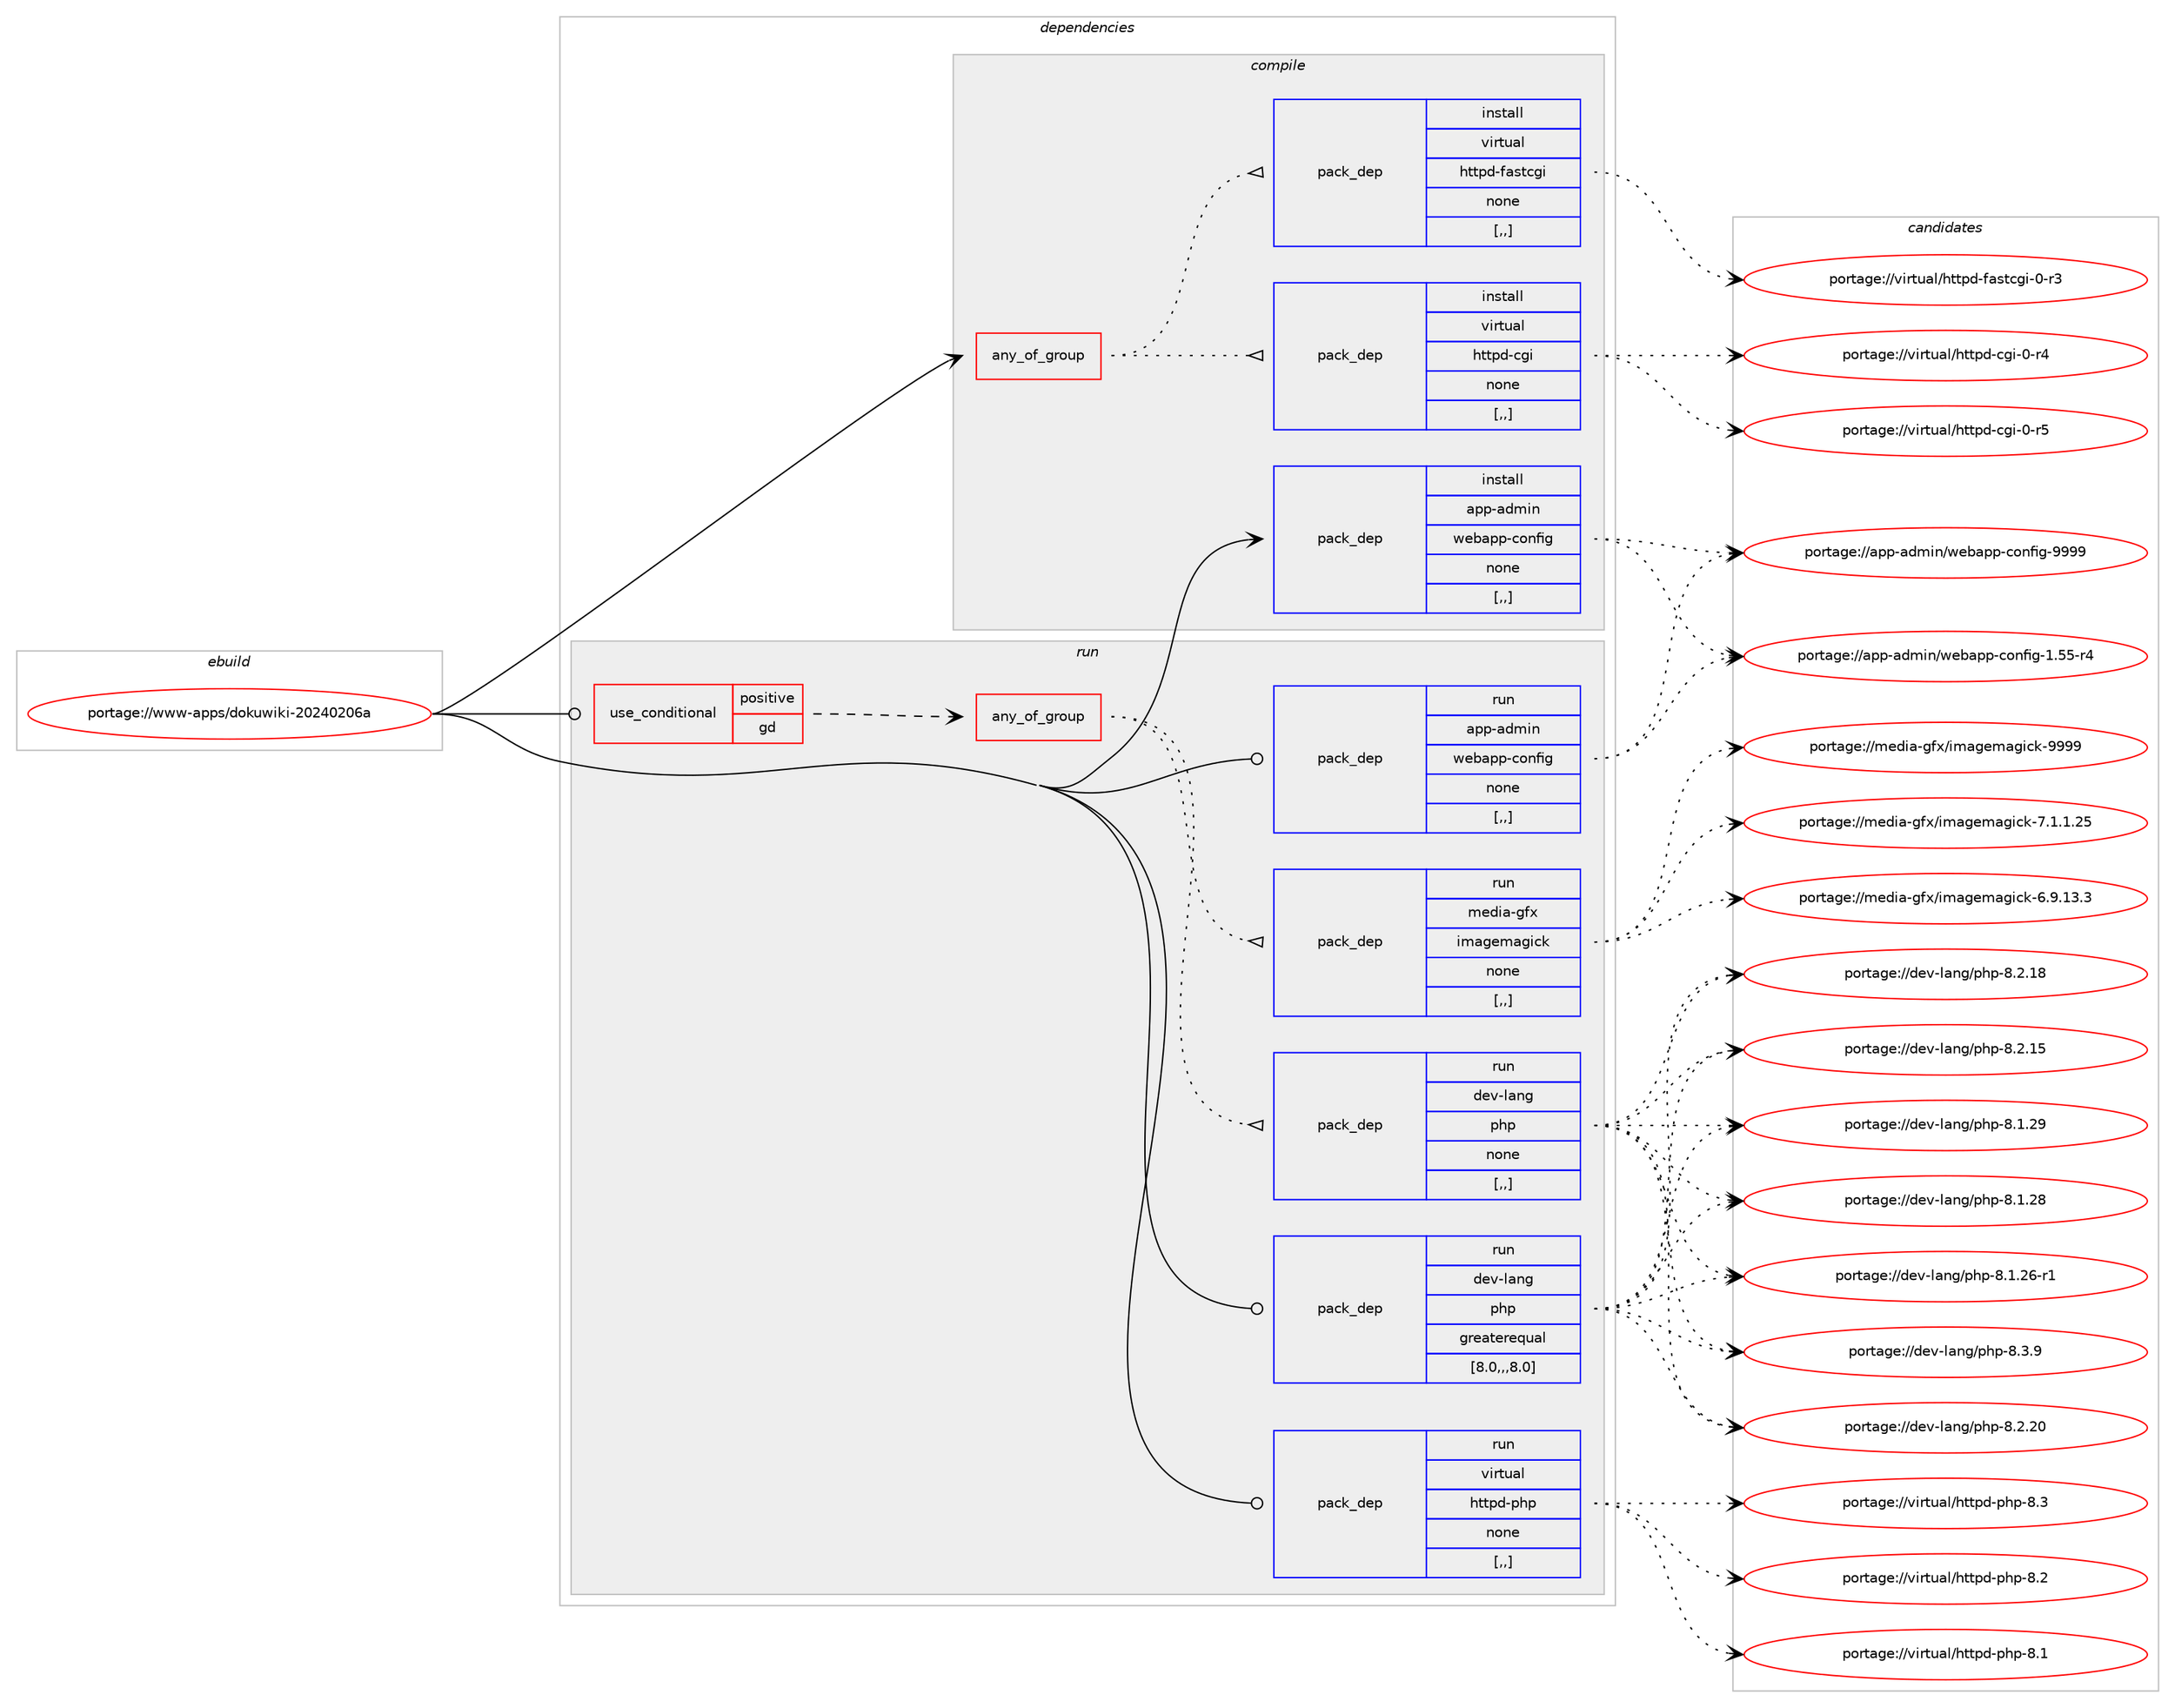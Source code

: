 digraph prolog {

# *************
# Graph options
# *************

newrank=true;
concentrate=true;
compound=true;
graph [rankdir=LR,fontname=Helvetica,fontsize=10,ranksep=1.5];#, ranksep=2.5, nodesep=0.2];
edge  [arrowhead=vee];
node  [fontname=Helvetica,fontsize=10];

# **********
# The ebuild
# **********

subgraph cluster_leftcol {
color=gray;
label=<<i>ebuild</i>>;
id [label="portage://www-apps/dokuwiki-20240206a", color=red, width=4, href="../www-apps/dokuwiki-20240206a.svg"];
}

# ****************
# The dependencies
# ****************

subgraph cluster_midcol {
color=gray;
label=<<i>dependencies</i>>;
subgraph cluster_compile {
fillcolor="#eeeeee";
style=filled;
label=<<i>compile</i>>;
subgraph any66 {
dependency3018 [label=<<TABLE BORDER="0" CELLBORDER="1" CELLSPACING="0" CELLPADDING="4"><TR><TD CELLPADDING="10">any_of_group</TD></TR></TABLE>>, shape=none, color=red];subgraph pack2414 {
dependency3019 [label=<<TABLE BORDER="0" CELLBORDER="1" CELLSPACING="0" CELLPADDING="4" WIDTH="220"><TR><TD ROWSPAN="6" CELLPADDING="30">pack_dep</TD></TR><TR><TD WIDTH="110">install</TD></TR><TR><TD>virtual</TD></TR><TR><TD>httpd-cgi</TD></TR><TR><TD>none</TD></TR><TR><TD>[,,]</TD></TR></TABLE>>, shape=none, color=blue];
}
dependency3018:e -> dependency3019:w [weight=20,style="dotted",arrowhead="oinv"];
subgraph pack2415 {
dependency3020 [label=<<TABLE BORDER="0" CELLBORDER="1" CELLSPACING="0" CELLPADDING="4" WIDTH="220"><TR><TD ROWSPAN="6" CELLPADDING="30">pack_dep</TD></TR><TR><TD WIDTH="110">install</TD></TR><TR><TD>virtual</TD></TR><TR><TD>httpd-fastcgi</TD></TR><TR><TD>none</TD></TR><TR><TD>[,,]</TD></TR></TABLE>>, shape=none, color=blue];
}
dependency3018:e -> dependency3020:w [weight=20,style="dotted",arrowhead="oinv"];
}
id:e -> dependency3018:w [weight=20,style="solid",arrowhead="vee"];
subgraph pack2416 {
dependency3021 [label=<<TABLE BORDER="0" CELLBORDER="1" CELLSPACING="0" CELLPADDING="4" WIDTH="220"><TR><TD ROWSPAN="6" CELLPADDING="30">pack_dep</TD></TR><TR><TD WIDTH="110">install</TD></TR><TR><TD>app-admin</TD></TR><TR><TD>webapp-config</TD></TR><TR><TD>none</TD></TR><TR><TD>[,,]</TD></TR></TABLE>>, shape=none, color=blue];
}
id:e -> dependency3021:w [weight=20,style="solid",arrowhead="vee"];
}
subgraph cluster_compileandrun {
fillcolor="#eeeeee";
style=filled;
label=<<i>compile and run</i>>;
}
subgraph cluster_run {
fillcolor="#eeeeee";
style=filled;
label=<<i>run</i>>;
subgraph cond540 {
dependency3022 [label=<<TABLE BORDER="0" CELLBORDER="1" CELLSPACING="0" CELLPADDING="4"><TR><TD ROWSPAN="3" CELLPADDING="10">use_conditional</TD></TR><TR><TD>positive</TD></TR><TR><TD>gd</TD></TR></TABLE>>, shape=none, color=red];
subgraph any67 {
dependency3023 [label=<<TABLE BORDER="0" CELLBORDER="1" CELLSPACING="0" CELLPADDING="4"><TR><TD CELLPADDING="10">any_of_group</TD></TR></TABLE>>, shape=none, color=red];subgraph pack2417 {
dependency3024 [label=<<TABLE BORDER="0" CELLBORDER="1" CELLSPACING="0" CELLPADDING="4" WIDTH="220"><TR><TD ROWSPAN="6" CELLPADDING="30">pack_dep</TD></TR><TR><TD WIDTH="110">run</TD></TR><TR><TD>dev-lang</TD></TR><TR><TD>php</TD></TR><TR><TD>none</TD></TR><TR><TD>[,,]</TD></TR></TABLE>>, shape=none, color=blue];
}
dependency3023:e -> dependency3024:w [weight=20,style="dotted",arrowhead="oinv"];
subgraph pack2418 {
dependency3025 [label=<<TABLE BORDER="0" CELLBORDER="1" CELLSPACING="0" CELLPADDING="4" WIDTH="220"><TR><TD ROWSPAN="6" CELLPADDING="30">pack_dep</TD></TR><TR><TD WIDTH="110">run</TD></TR><TR><TD>media-gfx</TD></TR><TR><TD>imagemagick</TD></TR><TR><TD>none</TD></TR><TR><TD>[,,]</TD></TR></TABLE>>, shape=none, color=blue];
}
dependency3023:e -> dependency3025:w [weight=20,style="dotted",arrowhead="oinv"];
}
dependency3022:e -> dependency3023:w [weight=20,style="dashed",arrowhead="vee"];
}
id:e -> dependency3022:w [weight=20,style="solid",arrowhead="odot"];
subgraph pack2419 {
dependency3026 [label=<<TABLE BORDER="0" CELLBORDER="1" CELLSPACING="0" CELLPADDING="4" WIDTH="220"><TR><TD ROWSPAN="6" CELLPADDING="30">pack_dep</TD></TR><TR><TD WIDTH="110">run</TD></TR><TR><TD>app-admin</TD></TR><TR><TD>webapp-config</TD></TR><TR><TD>none</TD></TR><TR><TD>[,,]</TD></TR></TABLE>>, shape=none, color=blue];
}
id:e -> dependency3026:w [weight=20,style="solid",arrowhead="odot"];
subgraph pack2420 {
dependency3027 [label=<<TABLE BORDER="0" CELLBORDER="1" CELLSPACING="0" CELLPADDING="4" WIDTH="220"><TR><TD ROWSPAN="6" CELLPADDING="30">pack_dep</TD></TR><TR><TD WIDTH="110">run</TD></TR><TR><TD>dev-lang</TD></TR><TR><TD>php</TD></TR><TR><TD>greaterequal</TD></TR><TR><TD>[8.0,,,8.0]</TD></TR></TABLE>>, shape=none, color=blue];
}
id:e -> dependency3027:w [weight=20,style="solid",arrowhead="odot"];
subgraph pack2421 {
dependency3028 [label=<<TABLE BORDER="0" CELLBORDER="1" CELLSPACING="0" CELLPADDING="4" WIDTH="220"><TR><TD ROWSPAN="6" CELLPADDING="30">pack_dep</TD></TR><TR><TD WIDTH="110">run</TD></TR><TR><TD>virtual</TD></TR><TR><TD>httpd-php</TD></TR><TR><TD>none</TD></TR><TR><TD>[,,]</TD></TR></TABLE>>, shape=none, color=blue];
}
id:e -> dependency3028:w [weight=20,style="solid",arrowhead="odot"];
}
}

# **************
# The candidates
# **************

subgraph cluster_choices {
rank=same;
color=gray;
label=<<i>candidates</i>>;

subgraph choice2414 {
color=black;
nodesep=1;
choice1181051141161179710847104116116112100459910310545484511453 [label="portage://virtual/httpd-cgi-0-r5", color=red, width=4,href="../virtual/httpd-cgi-0-r5.svg"];
choice1181051141161179710847104116116112100459910310545484511452 [label="portage://virtual/httpd-cgi-0-r4", color=red, width=4,href="../virtual/httpd-cgi-0-r4.svg"];
dependency3019:e -> choice1181051141161179710847104116116112100459910310545484511453:w [style=dotted,weight="100"];
dependency3019:e -> choice1181051141161179710847104116116112100459910310545484511452:w [style=dotted,weight="100"];
}
subgraph choice2415 {
color=black;
nodesep=1;
choice118105114116117971084710411611611210045102971151169910310545484511451 [label="portage://virtual/httpd-fastcgi-0-r3", color=red, width=4,href="../virtual/httpd-fastcgi-0-r3.svg"];
dependency3020:e -> choice118105114116117971084710411611611210045102971151169910310545484511451:w [style=dotted,weight="100"];
}
subgraph choice2416 {
color=black;
nodesep=1;
choice97112112459710010910511047119101989711211245991111101021051034557575757 [label="portage://app-admin/webapp-config-9999", color=red, width=4,href="../app-admin/webapp-config-9999.svg"];
choice971121124597100109105110471191019897112112459911111010210510345494653534511452 [label="portage://app-admin/webapp-config-1.55-r4", color=red, width=4,href="../app-admin/webapp-config-1.55-r4.svg"];
dependency3021:e -> choice97112112459710010910511047119101989711211245991111101021051034557575757:w [style=dotted,weight="100"];
dependency3021:e -> choice971121124597100109105110471191019897112112459911111010210510345494653534511452:w [style=dotted,weight="100"];
}
subgraph choice2417 {
color=black;
nodesep=1;
choice100101118451089711010347112104112455646514657 [label="portage://dev-lang/php-8.3.9", color=red, width=4,href="../dev-lang/php-8.3.9.svg"];
choice10010111845108971101034711210411245564650465048 [label="portage://dev-lang/php-8.2.20", color=red, width=4,href="../dev-lang/php-8.2.20.svg"];
choice10010111845108971101034711210411245564650464956 [label="portage://dev-lang/php-8.2.18", color=red, width=4,href="../dev-lang/php-8.2.18.svg"];
choice10010111845108971101034711210411245564650464953 [label="portage://dev-lang/php-8.2.15", color=red, width=4,href="../dev-lang/php-8.2.15.svg"];
choice10010111845108971101034711210411245564649465057 [label="portage://dev-lang/php-8.1.29", color=red, width=4,href="../dev-lang/php-8.1.29.svg"];
choice10010111845108971101034711210411245564649465056 [label="portage://dev-lang/php-8.1.28", color=red, width=4,href="../dev-lang/php-8.1.28.svg"];
choice100101118451089711010347112104112455646494650544511449 [label="portage://dev-lang/php-8.1.26-r1", color=red, width=4,href="../dev-lang/php-8.1.26-r1.svg"];
dependency3024:e -> choice100101118451089711010347112104112455646514657:w [style=dotted,weight="100"];
dependency3024:e -> choice10010111845108971101034711210411245564650465048:w [style=dotted,weight="100"];
dependency3024:e -> choice10010111845108971101034711210411245564650464956:w [style=dotted,weight="100"];
dependency3024:e -> choice10010111845108971101034711210411245564650464953:w [style=dotted,weight="100"];
dependency3024:e -> choice10010111845108971101034711210411245564649465057:w [style=dotted,weight="100"];
dependency3024:e -> choice10010111845108971101034711210411245564649465056:w [style=dotted,weight="100"];
dependency3024:e -> choice100101118451089711010347112104112455646494650544511449:w [style=dotted,weight="100"];
}
subgraph choice2418 {
color=black;
nodesep=1;
choice1091011001059745103102120471051099710310110997103105991074557575757 [label="portage://media-gfx/imagemagick-9999", color=red, width=4,href="../media-gfx/imagemagick-9999.svg"];
choice109101100105974510310212047105109971031011099710310599107455546494649465053 [label="portage://media-gfx/imagemagick-7.1.1.25", color=red, width=4,href="../media-gfx/imagemagick-7.1.1.25.svg"];
choice109101100105974510310212047105109971031011099710310599107455446574649514651 [label="portage://media-gfx/imagemagick-6.9.13.3", color=red, width=4,href="../media-gfx/imagemagick-6.9.13.3.svg"];
dependency3025:e -> choice1091011001059745103102120471051099710310110997103105991074557575757:w [style=dotted,weight="100"];
dependency3025:e -> choice109101100105974510310212047105109971031011099710310599107455546494649465053:w [style=dotted,weight="100"];
dependency3025:e -> choice109101100105974510310212047105109971031011099710310599107455446574649514651:w [style=dotted,weight="100"];
}
subgraph choice2419 {
color=black;
nodesep=1;
choice97112112459710010910511047119101989711211245991111101021051034557575757 [label="portage://app-admin/webapp-config-9999", color=red, width=4,href="../app-admin/webapp-config-9999.svg"];
choice971121124597100109105110471191019897112112459911111010210510345494653534511452 [label="portage://app-admin/webapp-config-1.55-r4", color=red, width=4,href="../app-admin/webapp-config-1.55-r4.svg"];
dependency3026:e -> choice97112112459710010910511047119101989711211245991111101021051034557575757:w [style=dotted,weight="100"];
dependency3026:e -> choice971121124597100109105110471191019897112112459911111010210510345494653534511452:w [style=dotted,weight="100"];
}
subgraph choice2420 {
color=black;
nodesep=1;
choice100101118451089711010347112104112455646514657 [label="portage://dev-lang/php-8.3.9", color=red, width=4,href="../dev-lang/php-8.3.9.svg"];
choice10010111845108971101034711210411245564650465048 [label="portage://dev-lang/php-8.2.20", color=red, width=4,href="../dev-lang/php-8.2.20.svg"];
choice10010111845108971101034711210411245564650464956 [label="portage://dev-lang/php-8.2.18", color=red, width=4,href="../dev-lang/php-8.2.18.svg"];
choice10010111845108971101034711210411245564650464953 [label="portage://dev-lang/php-8.2.15", color=red, width=4,href="../dev-lang/php-8.2.15.svg"];
choice10010111845108971101034711210411245564649465057 [label="portage://dev-lang/php-8.1.29", color=red, width=4,href="../dev-lang/php-8.1.29.svg"];
choice10010111845108971101034711210411245564649465056 [label="portage://dev-lang/php-8.1.28", color=red, width=4,href="../dev-lang/php-8.1.28.svg"];
choice100101118451089711010347112104112455646494650544511449 [label="portage://dev-lang/php-8.1.26-r1", color=red, width=4,href="../dev-lang/php-8.1.26-r1.svg"];
dependency3027:e -> choice100101118451089711010347112104112455646514657:w [style=dotted,weight="100"];
dependency3027:e -> choice10010111845108971101034711210411245564650465048:w [style=dotted,weight="100"];
dependency3027:e -> choice10010111845108971101034711210411245564650464956:w [style=dotted,weight="100"];
dependency3027:e -> choice10010111845108971101034711210411245564650464953:w [style=dotted,weight="100"];
dependency3027:e -> choice10010111845108971101034711210411245564649465057:w [style=dotted,weight="100"];
dependency3027:e -> choice10010111845108971101034711210411245564649465056:w [style=dotted,weight="100"];
dependency3027:e -> choice100101118451089711010347112104112455646494650544511449:w [style=dotted,weight="100"];
}
subgraph choice2421 {
color=black;
nodesep=1;
choice11810511411611797108471041161161121004511210411245564651 [label="portage://virtual/httpd-php-8.3", color=red, width=4,href="../virtual/httpd-php-8.3.svg"];
choice11810511411611797108471041161161121004511210411245564650 [label="portage://virtual/httpd-php-8.2", color=red, width=4,href="../virtual/httpd-php-8.2.svg"];
choice11810511411611797108471041161161121004511210411245564649 [label="portage://virtual/httpd-php-8.1", color=red, width=4,href="../virtual/httpd-php-8.1.svg"];
dependency3028:e -> choice11810511411611797108471041161161121004511210411245564651:w [style=dotted,weight="100"];
dependency3028:e -> choice11810511411611797108471041161161121004511210411245564650:w [style=dotted,weight="100"];
dependency3028:e -> choice11810511411611797108471041161161121004511210411245564649:w [style=dotted,weight="100"];
}
}

}
